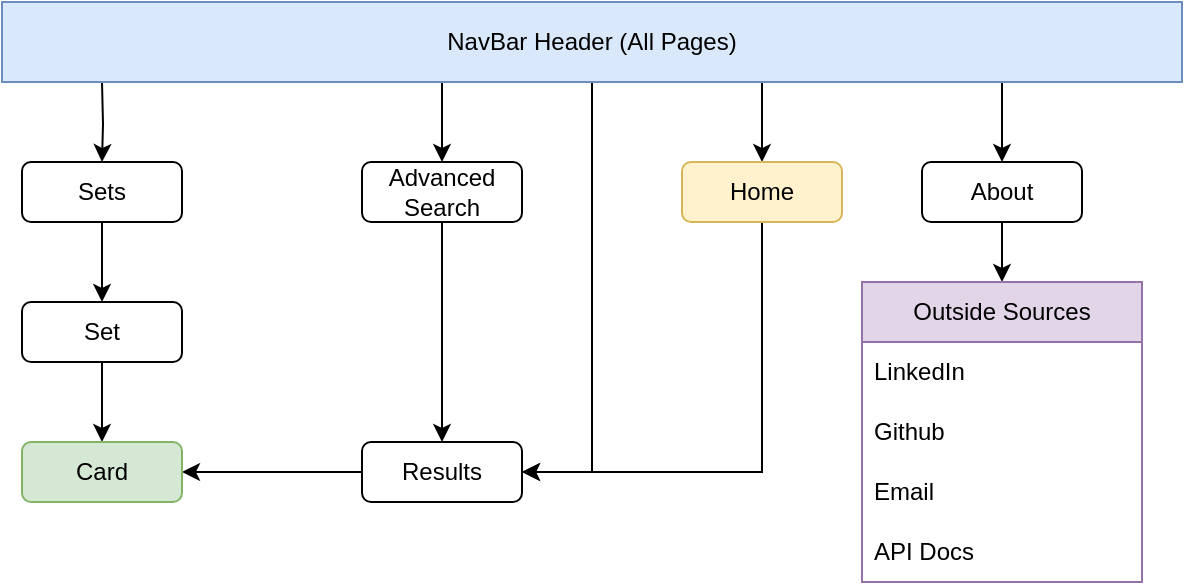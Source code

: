 <mxfile version="21.6.9" type="github">
  <diagram name="Page-1" id="5WEQajBerWvkioTqUFbJ">
    <mxGraphModel dx="907" dy="600" grid="1" gridSize="10" guides="1" tooltips="1" connect="1" arrows="1" fold="1" page="1" pageScale="1" pageWidth="850" pageHeight="1100" math="0" shadow="0">
      <root>
        <mxCell id="0" />
        <mxCell id="1" parent="0" />
        <mxCell id="DxRImFUcmNCzS_iSgTCm-9" style="edgeStyle=orthogonalEdgeStyle;rounded=0;orthogonalLoop=1;jettySize=auto;html=1;entryX=0.5;entryY=0;entryDx=0;entryDy=0;" edge="1" parent="1" target="DxRImFUcmNCzS_iSgTCm-3">
          <mxGeometry relative="1" as="geometry">
            <mxPoint x="160" y="70" as="sourcePoint" />
            <mxPoint x="110.0" y="110" as="targetPoint" />
            <Array as="points" />
          </mxGeometry>
        </mxCell>
        <mxCell id="DxRImFUcmNCzS_iSgTCm-12" style="edgeStyle=orthogonalEdgeStyle;rounded=0;orthogonalLoop=1;jettySize=auto;html=1;" edge="1" parent="1" source="DxRImFUcmNCzS_iSgTCm-1" target="DxRImFUcmNCzS_iSgTCm-4">
          <mxGeometry relative="1" as="geometry">
            <Array as="points">
              <mxPoint x="330" y="80" />
              <mxPoint x="330" y="80" />
            </Array>
          </mxGeometry>
        </mxCell>
        <mxCell id="DxRImFUcmNCzS_iSgTCm-15" style="edgeStyle=orthogonalEdgeStyle;rounded=0;orthogonalLoop=1;jettySize=auto;html=1;entryX=1;entryY=0.5;entryDx=0;entryDy=0;" edge="1" parent="1" source="DxRImFUcmNCzS_iSgTCm-1" target="DxRImFUcmNCzS_iSgTCm-7">
          <mxGeometry relative="1" as="geometry" />
        </mxCell>
        <mxCell id="DxRImFUcmNCzS_iSgTCm-16" style="edgeStyle=orthogonalEdgeStyle;rounded=0;orthogonalLoop=1;jettySize=auto;html=1;entryX=0.5;entryY=0;entryDx=0;entryDy=0;" edge="1" parent="1" source="DxRImFUcmNCzS_iSgTCm-1" target="DxRImFUcmNCzS_iSgTCm-2">
          <mxGeometry relative="1" as="geometry">
            <Array as="points">
              <mxPoint x="490" y="80" />
              <mxPoint x="490" y="80" />
            </Array>
          </mxGeometry>
        </mxCell>
        <mxCell id="DxRImFUcmNCzS_iSgTCm-18" style="edgeStyle=orthogonalEdgeStyle;rounded=0;orthogonalLoop=1;jettySize=auto;html=1;entryX=0.5;entryY=0;entryDx=0;entryDy=0;" edge="1" parent="1" source="DxRImFUcmNCzS_iSgTCm-1" target="DxRImFUcmNCzS_iSgTCm-6">
          <mxGeometry relative="1" as="geometry">
            <Array as="points">
              <mxPoint x="610" y="90" />
              <mxPoint x="610" y="90" />
            </Array>
          </mxGeometry>
        </mxCell>
        <mxCell id="DxRImFUcmNCzS_iSgTCm-1" value="NavBar Header (All Pages)" style="rounded=0;whiteSpace=wrap;html=1;fillColor=#dae8fc;strokeColor=#6c8ebf;" vertex="1" parent="1">
          <mxGeometry x="110" y="30" width="590" height="40" as="geometry" />
        </mxCell>
        <mxCell id="DxRImFUcmNCzS_iSgTCm-17" style="edgeStyle=orthogonalEdgeStyle;rounded=0;orthogonalLoop=1;jettySize=auto;html=1;entryX=1;entryY=0.5;entryDx=0;entryDy=0;" edge="1" parent="1" source="DxRImFUcmNCzS_iSgTCm-2" target="DxRImFUcmNCzS_iSgTCm-7">
          <mxGeometry relative="1" as="geometry">
            <Array as="points">
              <mxPoint x="490" y="265" />
            </Array>
          </mxGeometry>
        </mxCell>
        <mxCell id="DxRImFUcmNCzS_iSgTCm-2" value="Home" style="rounded=1;whiteSpace=wrap;html=1;fillColor=#fff2cc;strokeColor=#d6b656;" vertex="1" parent="1">
          <mxGeometry x="450" y="110" width="80" height="30" as="geometry" />
        </mxCell>
        <mxCell id="DxRImFUcmNCzS_iSgTCm-10" style="edgeStyle=orthogonalEdgeStyle;rounded=0;orthogonalLoop=1;jettySize=auto;html=1;entryX=0.5;entryY=0;entryDx=0;entryDy=0;" edge="1" parent="1" source="DxRImFUcmNCzS_iSgTCm-3" target="DxRImFUcmNCzS_iSgTCm-5">
          <mxGeometry relative="1" as="geometry" />
        </mxCell>
        <mxCell id="DxRImFUcmNCzS_iSgTCm-3" value="Sets" style="rounded=1;whiteSpace=wrap;html=1;" vertex="1" parent="1">
          <mxGeometry x="120" y="110" width="80" height="30" as="geometry" />
        </mxCell>
        <mxCell id="DxRImFUcmNCzS_iSgTCm-13" style="edgeStyle=orthogonalEdgeStyle;rounded=0;orthogonalLoop=1;jettySize=auto;html=1;entryX=0.5;entryY=0;entryDx=0;entryDy=0;" edge="1" parent="1" source="DxRImFUcmNCzS_iSgTCm-4" target="DxRImFUcmNCzS_iSgTCm-7">
          <mxGeometry relative="1" as="geometry" />
        </mxCell>
        <mxCell id="DxRImFUcmNCzS_iSgTCm-4" value="Advanced Search" style="rounded=1;whiteSpace=wrap;html=1;" vertex="1" parent="1">
          <mxGeometry x="290" y="110" width="80" height="30" as="geometry" />
        </mxCell>
        <mxCell id="DxRImFUcmNCzS_iSgTCm-11" style="edgeStyle=orthogonalEdgeStyle;rounded=0;orthogonalLoop=1;jettySize=auto;html=1;entryX=0.5;entryY=0;entryDx=0;entryDy=0;" edge="1" parent="1" source="DxRImFUcmNCzS_iSgTCm-5" target="DxRImFUcmNCzS_iSgTCm-8">
          <mxGeometry relative="1" as="geometry" />
        </mxCell>
        <mxCell id="DxRImFUcmNCzS_iSgTCm-5" value="Set" style="rounded=1;whiteSpace=wrap;html=1;" vertex="1" parent="1">
          <mxGeometry x="120" y="180" width="80" height="30" as="geometry" />
        </mxCell>
        <mxCell id="DxRImFUcmNCzS_iSgTCm-24" style="edgeStyle=orthogonalEdgeStyle;rounded=0;orthogonalLoop=1;jettySize=auto;html=1;" edge="1" parent="1" source="DxRImFUcmNCzS_iSgTCm-6" target="DxRImFUcmNCzS_iSgTCm-19">
          <mxGeometry relative="1" as="geometry" />
        </mxCell>
        <mxCell id="DxRImFUcmNCzS_iSgTCm-6" value="About" style="rounded=1;whiteSpace=wrap;html=1;" vertex="1" parent="1">
          <mxGeometry x="570" y="110" width="80" height="30" as="geometry" />
        </mxCell>
        <mxCell id="DxRImFUcmNCzS_iSgTCm-14" style="edgeStyle=orthogonalEdgeStyle;rounded=0;orthogonalLoop=1;jettySize=auto;html=1;entryX=1;entryY=0.5;entryDx=0;entryDy=0;" edge="1" parent="1" source="DxRImFUcmNCzS_iSgTCm-7" target="DxRImFUcmNCzS_iSgTCm-8">
          <mxGeometry relative="1" as="geometry" />
        </mxCell>
        <mxCell id="DxRImFUcmNCzS_iSgTCm-7" value="Results" style="rounded=1;whiteSpace=wrap;html=1;" vertex="1" parent="1">
          <mxGeometry x="290" y="250" width="80" height="30" as="geometry" />
        </mxCell>
        <mxCell id="DxRImFUcmNCzS_iSgTCm-8" value="Card" style="rounded=1;whiteSpace=wrap;html=1;fillColor=#d5e8d4;strokeColor=#82b366;" vertex="1" parent="1">
          <mxGeometry x="120" y="250" width="80" height="30" as="geometry" />
        </mxCell>
        <mxCell id="DxRImFUcmNCzS_iSgTCm-19" value="Outside Sources" style="swimlane;fontStyle=0;childLayout=stackLayout;horizontal=1;startSize=30;horizontalStack=0;resizeParent=1;resizeParentMax=0;resizeLast=0;collapsible=1;marginBottom=0;whiteSpace=wrap;html=1;fillColor=#e1d5e7;strokeColor=#9673a6;" vertex="1" parent="1">
          <mxGeometry x="540" y="170" width="140" height="150" as="geometry">
            <mxRectangle x="380" y="160" width="120" height="30" as="alternateBounds" />
          </mxGeometry>
        </mxCell>
        <mxCell id="DxRImFUcmNCzS_iSgTCm-20" value="LinkedIn" style="text;strokeColor=none;fillColor=none;align=left;verticalAlign=middle;spacingLeft=4;spacingRight=4;overflow=hidden;points=[[0,0.5],[1,0.5]];portConstraint=eastwest;rotatable=0;whiteSpace=wrap;html=1;" vertex="1" parent="DxRImFUcmNCzS_iSgTCm-19">
          <mxGeometry y="30" width="140" height="30" as="geometry" />
        </mxCell>
        <mxCell id="DxRImFUcmNCzS_iSgTCm-21" value="Github" style="text;strokeColor=none;fillColor=none;align=left;verticalAlign=middle;spacingLeft=4;spacingRight=4;overflow=hidden;points=[[0,0.5],[1,0.5]];portConstraint=eastwest;rotatable=0;whiteSpace=wrap;html=1;" vertex="1" parent="DxRImFUcmNCzS_iSgTCm-19">
          <mxGeometry y="60" width="140" height="30" as="geometry" />
        </mxCell>
        <mxCell id="DxRImFUcmNCzS_iSgTCm-22" value="Email" style="text;strokeColor=none;fillColor=none;align=left;verticalAlign=middle;spacingLeft=4;spacingRight=4;overflow=hidden;points=[[0,0.5],[1,0.5]];portConstraint=eastwest;rotatable=0;whiteSpace=wrap;html=1;" vertex="1" parent="DxRImFUcmNCzS_iSgTCm-19">
          <mxGeometry y="90" width="140" height="30" as="geometry" />
        </mxCell>
        <mxCell id="DxRImFUcmNCzS_iSgTCm-23" value="API Docs" style="text;strokeColor=none;fillColor=none;align=left;verticalAlign=middle;spacingLeft=4;spacingRight=4;overflow=hidden;points=[[0,0.5],[1,0.5]];portConstraint=eastwest;rotatable=0;whiteSpace=wrap;html=1;" vertex="1" parent="DxRImFUcmNCzS_iSgTCm-19">
          <mxGeometry y="120" width="140" height="30" as="geometry" />
        </mxCell>
      </root>
    </mxGraphModel>
  </diagram>
</mxfile>
